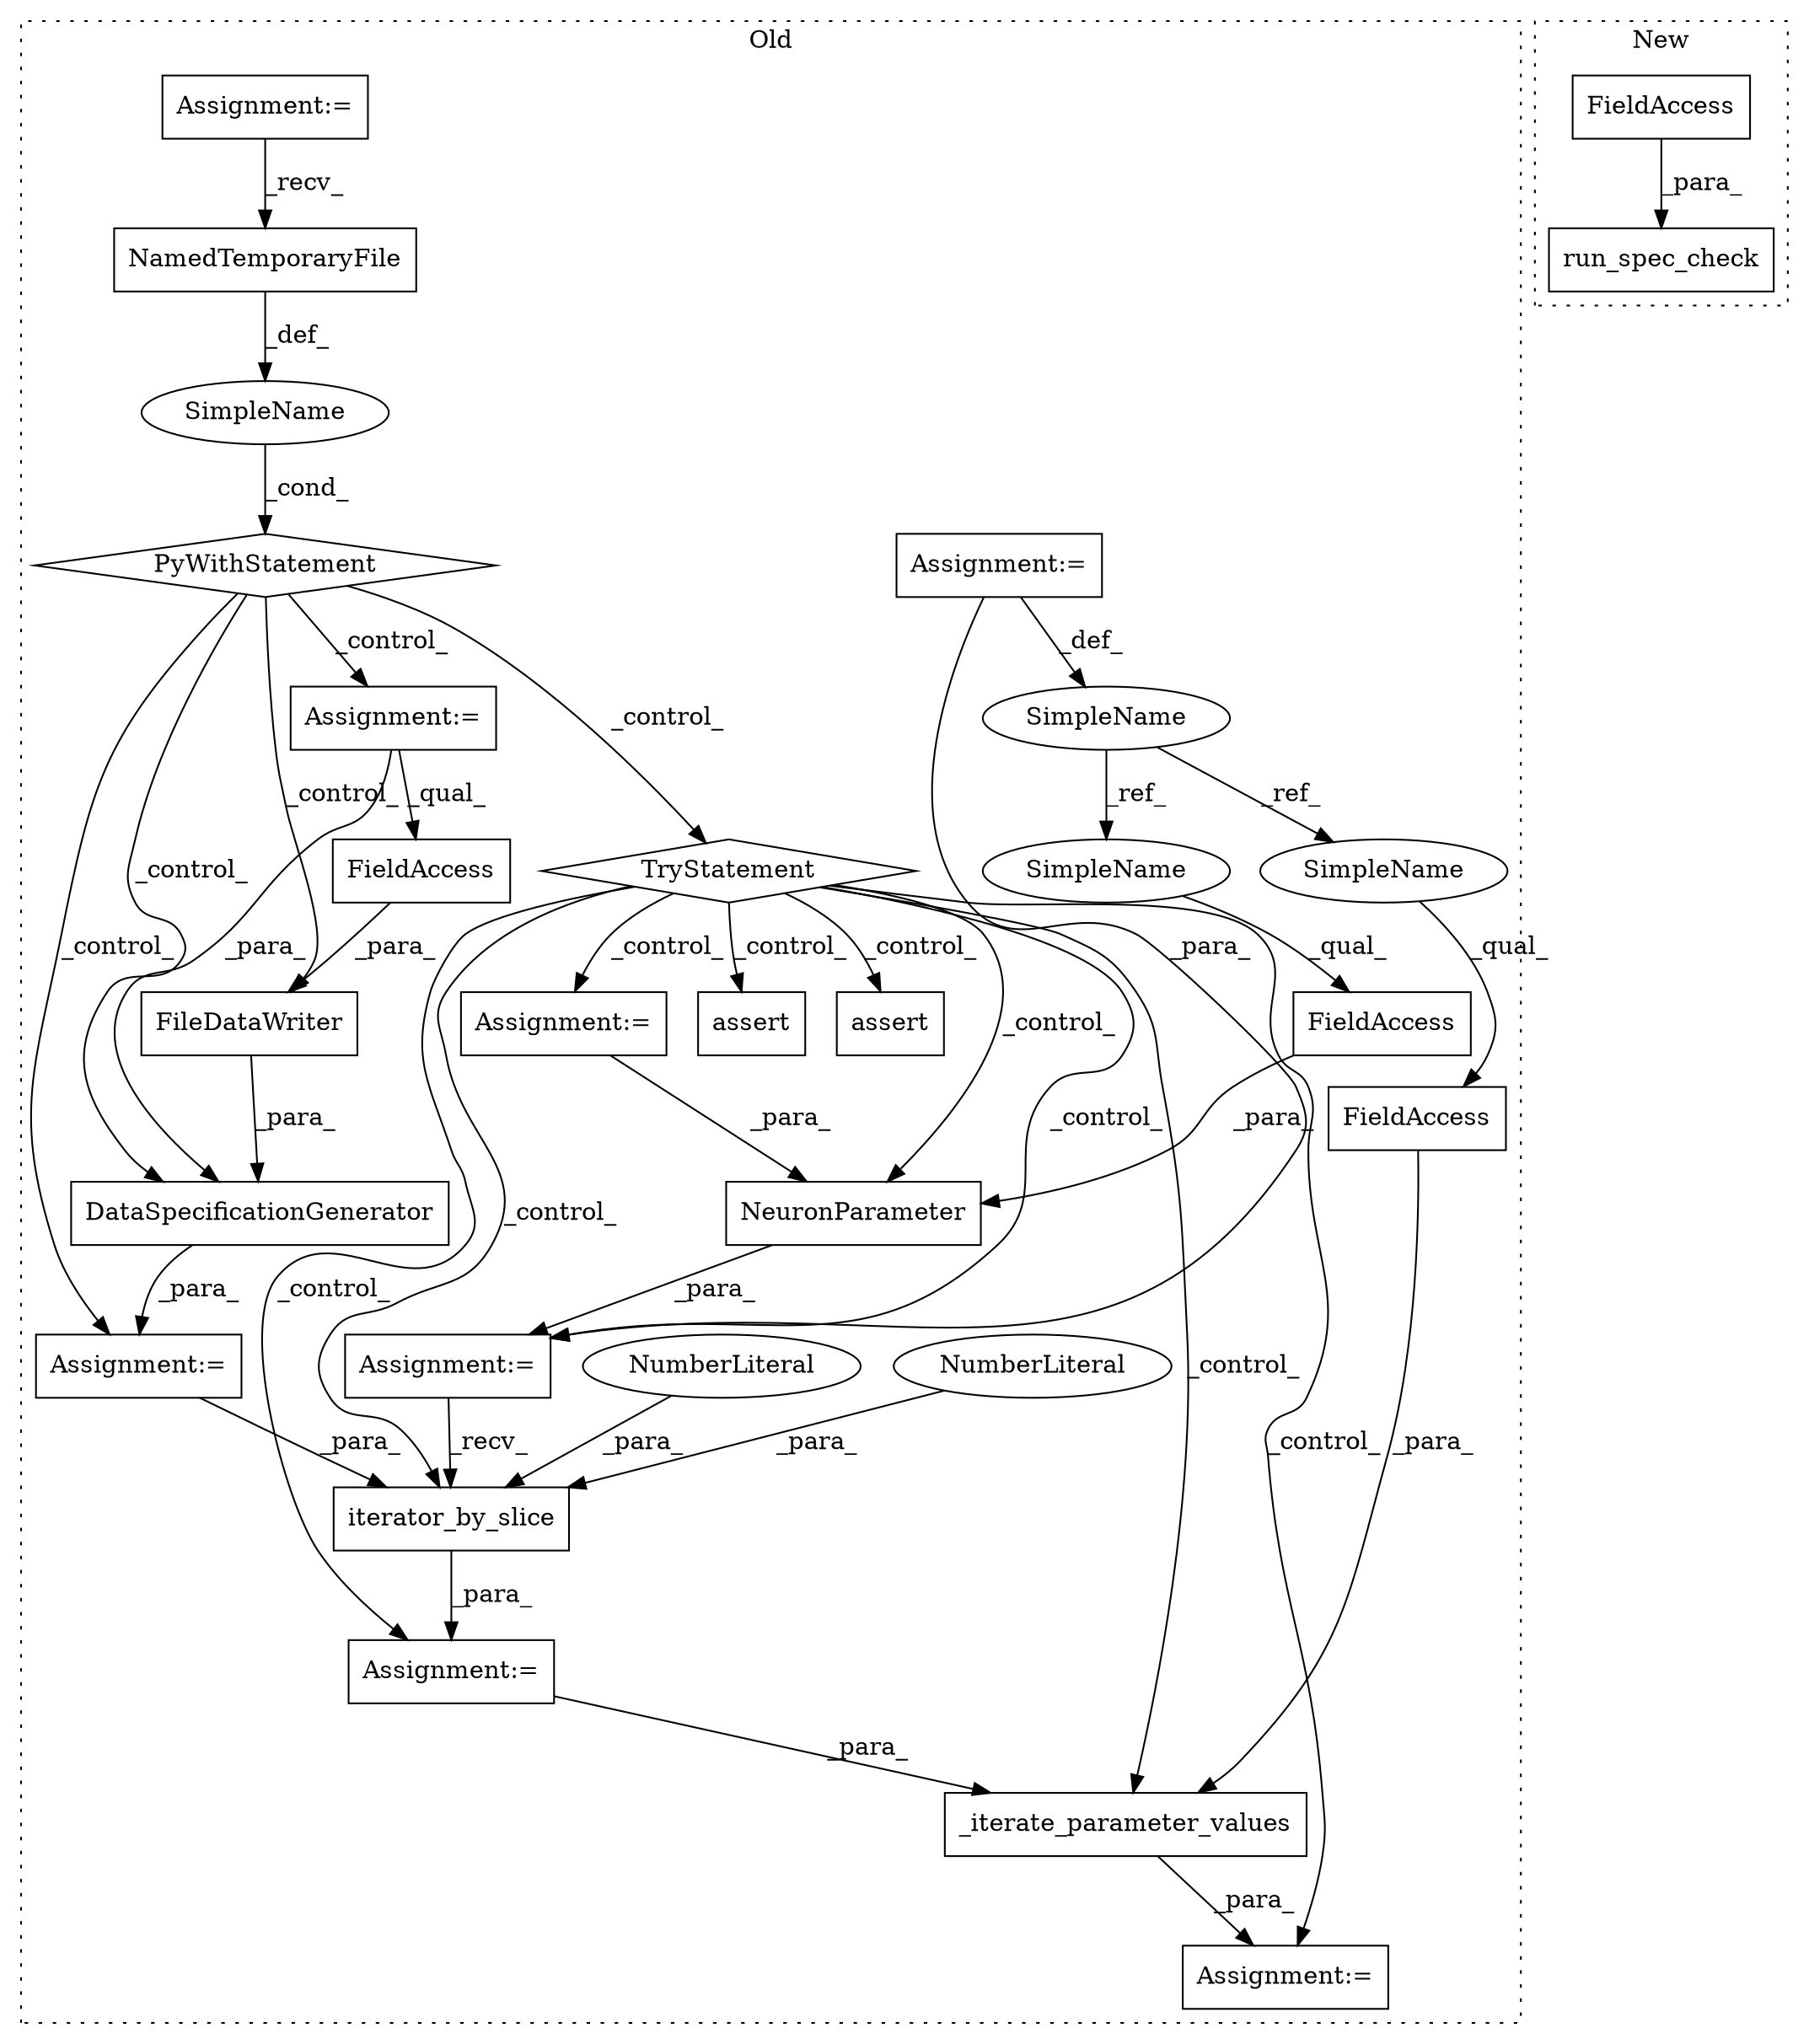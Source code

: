 digraph G {
subgraph cluster0 {
1 [label="assert" a="6" s="5598" l="7" shape="box"];
3 [label="NamedTemporaryFile" a="32" s="5217" l="20" shape="box"];
4 [label="SimpleName" a="42" s="" l="" shape="ellipse"];
5 [label="PyWithStatement" a="104" s="5198,5237" l="10,2" shape="diamond"];
6 [label="iterator_by_slice" a="32" s="5443,5469" l="18,1" shape="box"];
7 [label="NumberLiteral" a="34" s="5461" l="1" shape="ellipse"];
8 [label="NumberLiteral" a="34" s="5463" l="1" shape="ellipse"];
9 [label="assert" a="6" s="5547" l="7" shape="box"];
11 [label="TryStatement" a="54" s="5342" l="4" shape="diamond"];
12 [label="NeuronParameter" a="32" s="5381,5417" l="16,1" shape="box"];
13 [label="FieldAccess" a="22" s="5403" l="14" shape="box"];
14 [label="SimpleName" a="42" s="5126" l="8" shape="ellipse"];
15 [label="FieldAccess" a="22" s="5522" l="14" shape="box"];
16 [label="FileDataWriter" a="32" s="5303,5327" l="15,1" shape="box"];
17 [label="FieldAccess" a="22" s="5318" l="9" shape="box"];
18 [label="_iterate_parameter_values" a="32" s="5487,5536" l="26,1" shape="box"];
19 [label="Assignment:=" a="7" s="5108" l="8" shape="box"];
20 [label="Assignment:=" a="7" s="5275" l="1" shape="box"];
21 [label="Assignment:=" a="7" s="5436" l="1" shape="box"];
22 [label="Assignment:=" a="7" s="5259" l="4" shape="box"];
23 [label="Assignment:=" a="7" s="5486" l="1" shape="box"];
24 [label="Assignment:=" a="7" s="5126" l="8" shape="box"];
25 [label="Assignment:=" a="7" s="5380" l="1" shape="box"];
26 [label="Assignment:=" a="7" s="5361" l="1" shape="box"];
27 [label="DataSpecificationGenerator" a="32" s="5276,5333" l="27,1" shape="box"];
28 [label="SimpleName" a="42" s="5522" l="8" shape="ellipse"];
29 [label="SimpleName" a="42" s="5403" l="8" shape="ellipse"];
label = "Old";
style="dotted";
}
subgraph cluster1 {
2 [label="run_spec_check" a="32" s="5367,5394" l="15,1" shape="box"];
10 [label="FieldAccess" a="22" s="5382" l="12" shape="box"];
label = "New";
style="dotted";
}
3 -> 4 [label="_def_"];
4 -> 5 [label="_cond_"];
5 -> 20 [label="_control_"];
5 -> 11 [label="_control_"];
5 -> 27 [label="_control_"];
5 -> 16 [label="_control_"];
5 -> 22 [label="_control_"];
6 -> 21 [label="_para_"];
7 -> 6 [label="_para_"];
8 -> 6 [label="_para_"];
10 -> 2 [label="_para_"];
11 -> 21 [label="_control_"];
11 -> 6 [label="_control_"];
11 -> 18 [label="_control_"];
11 -> 1 [label="_control_"];
11 -> 9 [label="_control_"];
11 -> 23 [label="_control_"];
11 -> 12 [label="_control_"];
11 -> 25 [label="_control_"];
11 -> 26 [label="_control_"];
12 -> 25 [label="_para_"];
13 -> 12 [label="_para_"];
14 -> 29 [label="_ref_"];
14 -> 28 [label="_ref_"];
15 -> 18 [label="_para_"];
16 -> 27 [label="_para_"];
17 -> 16 [label="_para_"];
18 -> 23 [label="_para_"];
19 -> 3 [label="_recv_"];
20 -> 6 [label="_para_"];
21 -> 18 [label="_para_"];
22 -> 27 [label="_para_"];
22 -> 17 [label="_qual_"];
24 -> 14 [label="_def_"];
24 -> 25 [label="_para_"];
25 -> 6 [label="_recv_"];
26 -> 12 [label="_para_"];
27 -> 20 [label="_para_"];
28 -> 15 [label="_qual_"];
29 -> 13 [label="_qual_"];
}